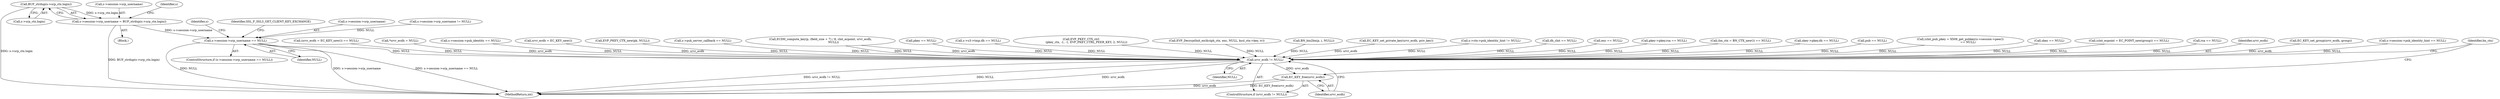 digraph "0_openssl_3c66a669dfc7b3792f7af0758ea26fe8502ce70c@API" {
"1001888" [label="(Call,BUF_strdup(s->srp_ctx.login))"];
"1001882" [label="(Call,s->session->srp_username = BUF_strdup(s->srp_ctx.login))"];
"1001895" [label="(Call,s->session->srp_username == NULL)"];
"1002148" [label="(Call,srvr_ecdh != NULL)"];
"1002151" [label="(Call,EC_KEY_free(srvr_ecdh))"];
"1000616" [label="(Call,skey == NULL)"];
"1002148" [label="(Call,srvr_ecdh != NULL)"];
"1001334" [label="(Call,(clnt_ecpoint = EC_POINT_new(group)) == NULL)"];
"1000260" [label="(Call,rsa == NULL)"];
"1001800" [label="(Block,)"];
"1002149" [label="(Identifier,srvr_ecdh)"];
"1001321" [label="(Call,EC_KEY_set_group(srvr_ecdh, group))"];
"1001755" [label="(Call,s->session->psk_identity_hint == NULL)"];
"1001267" [label="(Call,(srvr_ecdh = EC_KEY_new()) == NULL)"];
"1000169" [label="(Call,*srvr_ecdh = NULL)"];
"1001708" [label="(Call,s->session->psk_identity == NULL)"];
"1001896" [label="(Call,s->session->srp_username)"];
"1002151" [label="(Call,EC_KEY_free(srvr_ecdh))"];
"1002150" [label="(Identifier,NULL)"];
"1001268" [label="(Call,srvr_ecdh = EC_KEY_new())"];
"1001895" [label="(Call,s->session->srp_username == NULL)"];
"1001901" [label="(Identifier,NULL)"];
"1002005" [label="(Call,EVP_PKEY_CTX_new(pk, NULL))"];
"1001590" [label="(Call,s->psk_server_callback == NULL)"];
"1001475" [label="(Call,ECDH_compute_key(p, (field_size + 7) / 8, clnt_ecpoint, srvr_ecdh,\n                             NULL))"];
"1000286" [label="(Call,pkey == NULL)"];
"1002154" [label="(Identifier,bn_ctx)"];
"1000649" [label="(Call,s->s3->tmp.dh == NULL)"];
"1002163" [label="(MethodReturn,int)"];
"1002098" [label="(Call,EVP_PKEY_CTX_ctrl\n            (pkey_ctx, -1, -1, EVP_PKEY_CTRL_PEER_KEY, 2, NULL))"];
"1001064" [label="(Call,EVP_DecryptInit_ex(&ciph_ctx, enc, NULL, kssl_ctx->key, iv))"];
"1002152" [label="(Identifier,srvr_ecdh)"];
"1001830" [label="(Call,BN_bin2bn(p, i, NULL))"];
"1001325" [label="(Call,EC_KEY_set_private_key(srvr_ecdh, priv_key))"];
"1001748" [label="(Call,s->ctx->psk_identity_hint != NULL)"];
"1000704" [label="(Call,dh_clnt == NULL)"];
"1001869" [label="(Call,s->session->srp_username != NULL)"];
"1001912" [label="(Identifier,s)"];
"1001053" [label="(Call,enc == NULL)"];
"1001883" [label="(Call,s->session->srp_username)"];
"1001882" [label="(Call,s->session->srp_username = BUF_strdup(s->srp_ctx.login))"];
"1000295" [label="(Call,pkey->pkey.rsa == NULL)"];
"1001898" [label="(Identifier,s)"];
"1002147" [label="(ControlStructure,if (srvr_ecdh != NULL))"];
"1001409" [label="(Call,(bn_ctx = BN_CTX_new()) == NULL)"];
"1000625" [label="(Call,skey->pkey.dh == NULL)"];
"1000730" [label="(Call,pub == NULL)"];
"1001904" [label="(Identifier,SSL_F_SSL3_GET_CLIENT_KEY_EXCHANGE)"];
"1001889" [label="(Call,s->srp_ctx.login)"];
"1001888" [label="(Call,BUF_strdup(s->srp_ctx.login))"];
"1001364" [label="(Call,(clnt_pub_pkey = X509_get_pubkey(s->session->peer))\n                 == NULL)"];
"1001894" [label="(ControlStructure,if (s->session->srp_username == NULL))"];
"1001888" -> "1001882"  [label="AST: "];
"1001888" -> "1001889"  [label="CFG: "];
"1001889" -> "1001888"  [label="AST: "];
"1001882" -> "1001888"  [label="CFG: "];
"1001888" -> "1002163"  [label="DDG: s->srp_ctx.login"];
"1001888" -> "1001882"  [label="DDG: s->srp_ctx.login"];
"1001882" -> "1001800"  [label="AST: "];
"1001883" -> "1001882"  [label="AST: "];
"1001898" -> "1001882"  [label="CFG: "];
"1001882" -> "1002163"  [label="DDG: BUF_strdup(s->srp_ctx.login)"];
"1001882" -> "1001895"  [label="DDG: s->session->srp_username"];
"1001895" -> "1001894"  [label="AST: "];
"1001895" -> "1001901"  [label="CFG: "];
"1001896" -> "1001895"  [label="AST: "];
"1001901" -> "1001895"  [label="AST: "];
"1001904" -> "1001895"  [label="CFG: "];
"1001912" -> "1001895"  [label="CFG: "];
"1001895" -> "1002163"  [label="DDG: s->session->srp_username"];
"1001895" -> "1002163"  [label="DDG: s->session->srp_username == NULL"];
"1001895" -> "1002163"  [label="DDG: NULL"];
"1001869" -> "1001895"  [label="DDG: NULL"];
"1001895" -> "1002148"  [label="DDG: NULL"];
"1002148" -> "1002147"  [label="AST: "];
"1002148" -> "1002150"  [label="CFG: "];
"1002149" -> "1002148"  [label="AST: "];
"1002150" -> "1002148"  [label="AST: "];
"1002152" -> "1002148"  [label="CFG: "];
"1002154" -> "1002148"  [label="CFG: "];
"1002148" -> "1002163"  [label="DDG: srvr_ecdh != NULL"];
"1002148" -> "1002163"  [label="DDG: NULL"];
"1002148" -> "1002163"  [label="DDG: srvr_ecdh"];
"1001325" -> "1002148"  [label="DDG: srvr_ecdh"];
"1001321" -> "1002148"  [label="DDG: srvr_ecdh"];
"1001475" -> "1002148"  [label="DDG: srvr_ecdh"];
"1001475" -> "1002148"  [label="DDG: NULL"];
"1001268" -> "1002148"  [label="DDG: srvr_ecdh"];
"1000169" -> "1002148"  [label="DDG: srvr_ecdh"];
"1001053" -> "1002148"  [label="DDG: NULL"];
"1001830" -> "1002148"  [label="DDG: NULL"];
"1000295" -> "1002148"  [label="DDG: NULL"];
"1001590" -> "1002148"  [label="DDG: NULL"];
"1000704" -> "1002148"  [label="DDG: NULL"];
"1000730" -> "1002148"  [label="DDG: NULL"];
"1001409" -> "1002148"  [label="DDG: NULL"];
"1001755" -> "1002148"  [label="DDG: NULL"];
"1001364" -> "1002148"  [label="DDG: NULL"];
"1000616" -> "1002148"  [label="DDG: NULL"];
"1002098" -> "1002148"  [label="DDG: NULL"];
"1002005" -> "1002148"  [label="DDG: NULL"];
"1001267" -> "1002148"  [label="DDG: NULL"];
"1000625" -> "1002148"  [label="DDG: NULL"];
"1001748" -> "1002148"  [label="DDG: NULL"];
"1000260" -> "1002148"  [label="DDG: NULL"];
"1001064" -> "1002148"  [label="DDG: NULL"];
"1001334" -> "1002148"  [label="DDG: NULL"];
"1001708" -> "1002148"  [label="DDG: NULL"];
"1000286" -> "1002148"  [label="DDG: NULL"];
"1000649" -> "1002148"  [label="DDG: NULL"];
"1002148" -> "1002151"  [label="DDG: srvr_ecdh"];
"1002151" -> "1002147"  [label="AST: "];
"1002151" -> "1002152"  [label="CFG: "];
"1002152" -> "1002151"  [label="AST: "];
"1002154" -> "1002151"  [label="CFG: "];
"1002151" -> "1002163"  [label="DDG: srvr_ecdh"];
"1002151" -> "1002163"  [label="DDG: EC_KEY_free(srvr_ecdh)"];
}
